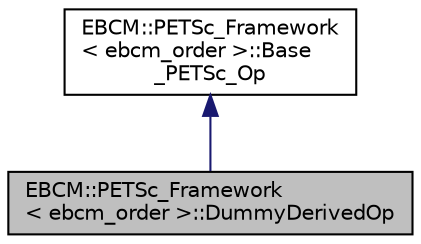 digraph "EBCM::PETSc_Framework&lt; ebcm_order &gt;::DummyDerivedOp"
{
  edge [fontname="Helvetica",fontsize="10",labelfontname="Helvetica",labelfontsize="10"];
  node [fontname="Helvetica",fontsize="10",shape=record];
  Node0 [label="EBCM::PETSc_Framework\l\< ebcm_order \>::DummyDerivedOp",height=0.2,width=0.4,color="black", fillcolor="grey75", style="filled", fontcolor="black"];
  Node1 -> Node0 [dir="back",color="midnightblue",fontsize="10",style="solid",fontname="Helvetica"];
  Node1 [label="EBCM::PETSc_Framework\l\< ebcm_order \>::Base\l_PETSc_Op",height=0.2,width=0.4,color="black", fillcolor="white", style="filled",URL="$classEBCM_1_1PETSc__Framework_1_1Base__PETSc__Op.html"];
}
